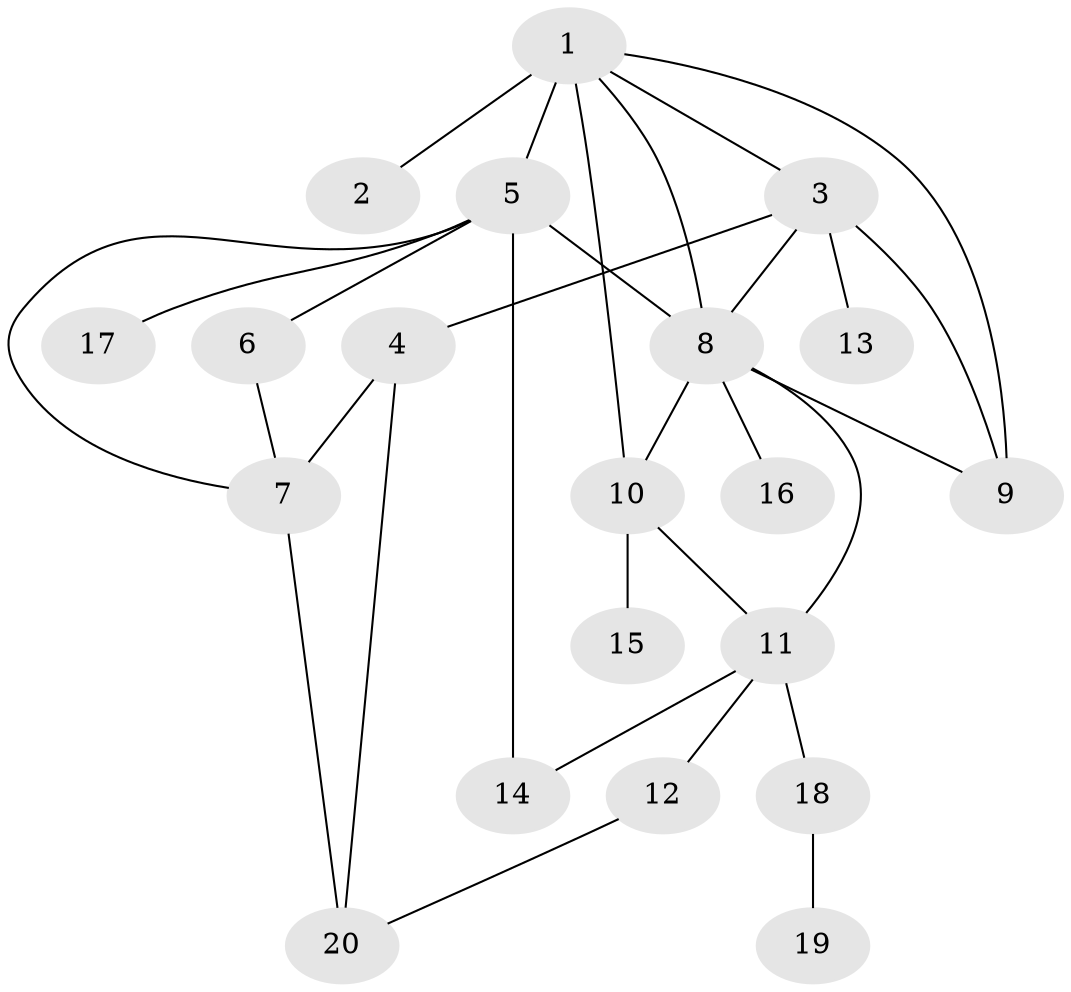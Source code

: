 // original degree distribution, {3: 0.06060606060606061, 6: 0.045454545454545456, 7: 0.030303030303030304, 11: 0.015151515151515152, 5: 0.07575757575757576, 15: 0.015151515151515152, 4: 0.030303030303030304, 1: 0.5606060606060606, 2: 0.16666666666666666}
// Generated by graph-tools (version 1.1) at 2025/52/03/04/25 22:52:44]
// undirected, 20 vertices, 30 edges
graph export_dot {
  node [color=gray90,style=filled];
  1;
  2;
  3;
  4;
  5;
  6;
  7;
  8;
  9;
  10;
  11;
  12;
  13;
  14;
  15;
  16;
  17;
  18;
  19;
  20;
  1 -- 2 [weight=3.0];
  1 -- 3 [weight=1.0];
  1 -- 5 [weight=2.0];
  1 -- 8 [weight=2.0];
  1 -- 9 [weight=1.0];
  1 -- 10 [weight=1.0];
  3 -- 4 [weight=2.0];
  3 -- 8 [weight=1.0];
  3 -- 9 [weight=1.0];
  3 -- 13 [weight=1.0];
  4 -- 7 [weight=1.0];
  4 -- 20 [weight=1.0];
  5 -- 6 [weight=1.0];
  5 -- 7 [weight=1.0];
  5 -- 8 [weight=8.0];
  5 -- 14 [weight=1.0];
  5 -- 17 [weight=1.0];
  6 -- 7 [weight=1.0];
  7 -- 20 [weight=2.0];
  8 -- 9 [weight=1.0];
  8 -- 10 [weight=1.0];
  8 -- 11 [weight=1.0];
  8 -- 16 [weight=1.0];
  10 -- 11 [weight=3.0];
  10 -- 15 [weight=1.0];
  11 -- 12 [weight=1.0];
  11 -- 14 [weight=1.0];
  11 -- 18 [weight=1.0];
  12 -- 20 [weight=1.0];
  18 -- 19 [weight=1.0];
}
